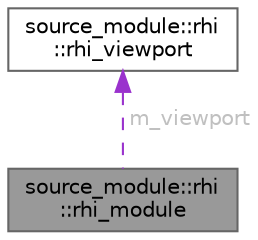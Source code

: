 digraph "source_module::rhi::rhi_module"
{
 // LATEX_PDF_SIZE
  bgcolor="transparent";
  edge [fontname=Helvetica,fontsize=10,labelfontname=Helvetica,labelfontsize=10];
  node [fontname=Helvetica,fontsize=10,shape=box,height=0.2,width=0.4];
  Node1 [id="Node000001",label="source_module::rhi\l::rhi_module",height=0.2,width=0.4,color="gray40", fillcolor="grey60", style="filled", fontcolor="black",tooltip=" "];
  Node2 -> Node1 [id="edge1_Node000001_Node000002",dir="back",color="darkorchid3",style="dashed",tooltip=" ",label=" m_viewport",fontcolor="grey" ];
  Node2 [id="Node000002",label="source_module::rhi\l::rhi_viewport",height=0.2,width=0.4,color="gray40", fillcolor="white", style="filled",URL="$structsource__module_1_1rhi_1_1rhi__viewport.html",tooltip=" "];
}
